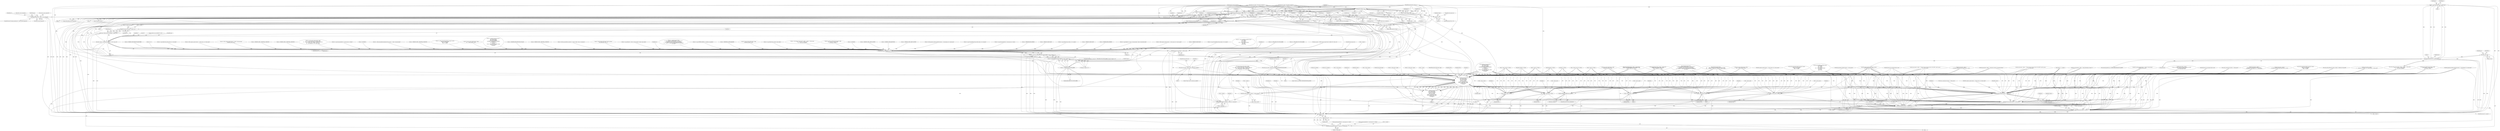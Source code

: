 digraph "0_heimdal_1a6a6e462dc2ac6111f9e02c6852ddec4849b887@pointer" {
"1000691" [label="(Call,pa = _kdc_find_padata(req, &i, pat[n].type))"];
"1000693" [label="(Call,_kdc_find_padata(req, &i, pat[n].type))"];
"1000145" [label="(Call,*req = &r->req)"];
"1000707" [label="(Call,pat[n].validate(r, pa))"];
"1000705" [label="(Call,ret = pat[n].validate(r, pa))"];
"1000711" [label="(Call,ret != 0)"];
"1002491" [label="(Call,ret != 0)"];
"1002490" [label="(Call,ret != 0 && ret != HDB_ERR_NOT_FOUND_HERE && reply->length == 0)"];
"1002495" [label="(Call,ret != HDB_ERR_NOT_FOUND_HERE)"];
"1002494" [label="(Call,ret != HDB_ERR_NOT_FOUND_HERE && reply->length == 0)"];
"1002506" [label="(Call,_kdc_fast_mk_error(context, r,\n \t\t\t\t &error_method,\n \t\t\t\t r->armor_crypto,\n \t\t\t\t &req->req_body,\n \t\t\t\t ret, r->e_text,\n \t\t\t\t r->server_princ,\n\t\t\t\t &r->client_princ->name,\n\t\t\t\t &r->client_princ->realm,\n \t\t\t\t NULL, NULL,\n \t\t\t\t reply))"];
"1002504" [label="(Call,ret = _kdc_fast_mk_error(context, r,\n \t\t\t\t &error_method,\n \t\t\t\t r->armor_crypto,\n \t\t\t\t &req->req_body,\n \t\t\t\t ret, r->e_text,\n \t\t\t\t r->server_princ,\n\t\t\t\t &r->client_princ->name,\n\t\t\t\t &r->client_princ->realm,\n \t\t\t\t NULL, NULL,\n \t\t\t\t reply))"];
"1002686" [label="(Return,return ret;)"];
"1002563" [label="(Call,free_METHOD_DATA(&error_method))"];
"1002582" [label="(Call,krb5_free_principal(context, r->client_princ))"];
"1002611" [label="(Call,krb5_free_principal(context, r->server_princ))"];
"1002639" [label="(Call,_kdc_free_ent(context, r->client))"];
"1002648" [label="(Call,_kdc_free_ent(context, r->server))"];
"1002587" [label="(Call,r->client_princ = NULL)"];
"1002601" [label="(Call,r->client_name = NULL)"];
"1002616" [label="(Call,r->server_princ = NULL)"];
"1002630" [label="(Call,r->server_name = NULL)"];
"1002658" [label="(Call,krb5_crypto_destroy(r->context, r->armor_crypto))"];
"1002670" [label="(Call,krb5_free_keyblock_contents(r->context, &r->reply_key))"];
"1002678" [label="(Call,krb5_free_keyblock_contents(r->context, &r->session_key))"];
"1002665" [label="(Call,r->armor_crypto = NULL)"];
"1000855" [label="(Call,require_preauth_p(r))"];
"1000854" [label="(Call,require_preauth_p(r) || _kdc_is_anon_request(b))"];
"1000863" [label="(Call,_kdc_set_e_text(r, \"Need to use PA-ENC-TIMESTAMP/PA-PK-AS-REQ\"))"];
"1000875" [label="(Call,_kdc_set_e_text(r, \"Doesn't have a client key available\"))"];
"1000993" [label="(Call,_kdc_set_e_text(r, \"Bad KDC options\"))"];
"1001187" [label="(Call,_kdc_set_e_text(r, \"Ticket may not be forwardable\"))"];
"1001231" [label="(Call,_kdc_set_e_text(r, \"Ticket may not be proxiable\"))"];
"1001275" [label="(Call,_kdc_set_e_text(r, \"Ticket may not be postdate\"))"];
"1001292" [label="(Call,_kdc_set_e_text(r, \"Bad address list in requested\"))"];
"1002213" [label="(Call,_kdc_set_e_text(r, \"Client have no reply key\"))"];
"1002292" [label="(Call,generate_pac(r, skey))"];
"1002386" [label="(Call,add_enc_pa_rep(r))"];
"1002384" [label="(Call,ret = add_enc_pa_rep(r))"];
"1002394" [label="(Call,krb5_get_error_message(r->context, ret))"];
"1002392" [label="(Call,*msg = krb5_get_error_message(r->context, ret))"];
"1002399" [label="(Call,_kdc_r_log(r, 0, \"add_enc_pa_rep failed: %s: %d\", msg, ret))"];
"1002405" [label="(Call,krb5_free_error_message(r->context, msg))"];
"1002482" [label="(Call,_kdc_set_e_text(r, \"Reply packet too large\"))"];
"1002601" [label="(Call,r->client_name = NULL)"];
"1002509" [label="(Call,&error_method)"];
"1002591" [label="(Identifier,NULL)"];
"1000697" [label="(Call,pat[n].type)"];
"1000706" [label="(Identifier,ret)"];
"1000778" [label="(Call,ret = krb5_padata_add(context, &error_method,\n\t\t\t\t  pat[n].type, NULL, 0))"];
"1000710" [label="(ControlStructure,if (ret != 0))"];
"1002589" [label="(Identifier,r)"];
"1001187" [label="(Call,_kdc_set_e_text(r, \"Ticket may not be forwardable\"))"];
"1002491" [label="(Call,ret != 0)"];
"1000705" [label="(Call,ret = pat[n].validate(r, pa))"];
"1000153" [label="(Identifier,b)"];
"1000889" [label="(Call,krb5_copy_keyblock_contents(r->context, &ckey->key, &r->reply_key))"];
"1001028" [label="(Call,ret = copy_Realm(&r->client->entry.principal->realm, &rep.crealm))"];
"1000708" [label="(Identifier,r)"];
"1000692" [label="(Identifier,pa)"];
"1002409" [label="(Identifier,msg)"];
"1002492" [label="(Identifier,ret)"];
"1002410" [label="(ControlStructure,goto out;)"];
"1000572" [label="(Call,ret = _kdc_find_etype(context,\n\t\t\t  krb5_principal_is_krbtgt(context, r->server_princ) ?\n\t\t\t  config->tgt_use_strongest_session_key :\n\t\t\t  config->svc_use_strongest_session_key, FALSE,\n\t\t\t  r->client, b->etype.val, b->etype.len, &r->sessionetype,\n\t\t\t  NULL))"];
"1002490" [label="(Call,ret != 0 && ret != HDB_ERR_NOT_FOUND_HERE && reply->length == 0)"];
"1000865" [label="(Literal,\"Need to use PA-ENC-TIMESTAMP/PA-PK-AS-REQ\")"];
"1000258" [label="(Call,krb5_unparse_name(context, r->server_princ, &r->server_name))"];
"1001293" [label="(Identifier,r)"];
"1002274" [label="(Call,ret = copy_METHOD_DATA(&r->outpadata, rep.padata))"];
"1002687" [label="(Identifier,ret)"];
"1000192" [label="(Call,_kdc_fast_unwrap_request(r))"];
"1001295" [label="(Call,ret = KRB5KRB_AP_ERR_BADADDR)"];
"1002506" [label="(Call,_kdc_fast_mk_error(context, r,\n \t\t\t\t &error_method,\n \t\t\t\t r->armor_crypto,\n \t\t\t\t &req->req_body,\n \t\t\t\t ret, r->e_text,\n \t\t\t\t r->server_princ,\n\t\t\t\t &r->client_princ->name,\n\t\t\t\t &r->client_princ->realm,\n \t\t\t\t NULL, NULL,\n \t\t\t\t reply))"];
"1000875" [label="(Call,_kdc_set_e_text(r, \"Doesn't have a client key available\"))"];
"1000239" [label="(Call,_krb5_principalname2krb5_principal (context,\n\t\t\t\t\t\t  &r->server_princ,\n\t\t\t\t\t\t  *(b->sname),\n\t\t\t\t\t\t  b->realm))"];
"1002620" [label="(Identifier,NULL)"];
"1002667" [label="(Identifier,r)"];
"1000351" [label="(Call,!_kdc_is_anon_request(b))"];
"1001188" [label="(Identifier,r)"];
"1001191" [label="(Identifier,ret)"];
"1001235" [label="(Identifier,ret)"];
"1000858" [label="(Identifier,b)"];
"1002385" [label="(Identifier,ret)"];
"1002392" [label="(Call,*msg = krb5_get_error_message(r->context, ret))"];
"1002404" [label="(Identifier,ret)"];
"1000861" [label="(Identifier,ret)"];
"1002541" [label="(Identifier,ret)"];
"1002407" [label="(Identifier,r)"];
"1002291" [label="(Block,)"];
"1000145" [label="(Call,*req = &r->req)"];
"1000831" [label="(Call,ret = get_pa_etype_info(context, config,\n\t\t\t\t\t&error_method, ckey))"];
"1000427" [label="(Call,krb5_unparse_name(context, r->client->entry.principal,\n\t\t\t\t&fixed_client_name))"];
"1002514" [label="(Call,&req->req_body)"];
"1002376" [label="(Call,_kdc_find_padata(req, &i, KRB5_PADATA_REQ_ENC_PA_REP))"];
"1001018" [label="(Call,ret = copy_Realm(&anon_realm, &rep.crealm))"];
"1002639" [label="(Call,_kdc_free_ent(context, r->client))"];
"1002630" [label="(Call,r->server_name = NULL)"];
"1000610" [label="(Call,kdc_log(context, config, 0,\n\t\t\"Client (%s) from %s has no common enctypes with KDC \"\n\t\t\"to use for the session key\",\n\t\tr->client_name, from))"];
"1002669" [label="(Identifier,NULL)"];
"1000920" [label="(Call,ret = _kdc_check_access(context, config, r->client, r->client_name,\n\t\t\t    r->server, r->server_name,\n\t\t\t    req, &error_method))"];
"1000943" [label="(Call,ret = _kdc_get_preferred_key(context, config,\n\t\t\t\t r->server, r->server_name,\n\t\t\t\t &setype, &skey))"];
"1001708" [label="(Call,ret = ENOMEM)"];
"1002594" [label="(Identifier,r)"];
"1002217" [label="(Identifier,ret)"];
"1002637" [label="(Identifier,r)"];
"1002494" [label="(Call,ret != HDB_ERR_NOT_FOUND_HERE && reply->length == 0)"];
"1002646" [label="(Identifier,r)"];
"1000455" [label="(Call,_kdc_fast_mk_error(context, r,\n\t\t\t\t &error_method,\n\t\t\t\t r->armor_crypto,\n\t\t\t\t &req->req_body,\n\t\t\t\t KRB5_KDC_ERR_WRONG_REALM,\n\t\t\t\t NULL,\n\t\t\t\t r->server_princ,\n\t\t\t\t NULL,\n\t\t\t\t &r->client->entry.principal->realm,\n\t\t\t\t NULL, NULL,\n\t\t\t\t reply))"];
"1000515" [label="(Call,_kdc_db_fetch(context, config, r->server_princ,\n\t\t\tHDB_F_GET_SERVER|HDB_F_GET_KRBTGT | flags,\n\t\t\tNULL, NULL, &r->server))"];
"1002522" [label="(Call,r->server_princ)"];
"1002498" [label="(Call,reply->length == 0)"];
"1000872" [label="(Call,ret = KRB5KDC_ERR_CLIENT_NOTYET)"];
"1001231" [label="(Call,_kdc_set_e_text(r, \"Ticket may not be proxiable\"))"];
"1000833" [label="(Call,get_pa_etype_info(context, config,\n\t\t\t\t\t&error_method, ckey))"];
"1002582" [label="(Call,krb5_free_principal(context, r->client_princ))"];
"1002640" [label="(Identifier,context)"];
"1000990" [label="(Call,ret = KRB5KDC_ERR_BADOPTION)"];
"1002518" [label="(Identifier,ret)"];
"1000868" [label="(Call,ckey == NULL)"];
"1000922" [label="(Call,_kdc_check_access(context, config, r->client, r->client_name,\n\t\t\t    r->server, r->server_name,\n\t\t\t    req, &error_method))"];
"1002216" [label="(Call,ret = KRB5KDC_ERR_CLIENT_NOTYET)"];
"1001698" [label="(Call,r->ek.last_req.val == NULL)"];
"1000344" [label="(Call,_kdc_is_anonymous(context, r->client_princ))"];
"1000863" [label="(Call,_kdc_set_e_text(r, \"Need to use PA-ENC-TIMESTAMP/PA-PK-AS-REQ\"))"];
"1001189" [label="(Literal,\"Ticket may not be forwardable\")"];
"1000844" [label="(Call,get_pa_etype_info2(context, config,\n\t\t\t\t     &error_method, ckey))"];
"1002293" [label="(Identifier,r)"];
"1002292" [label="(Call,generate_pac(r, skey))"];
"1002190" [label="(Call,ret = krb5_generate_random_keyblock(context, r->sessionetype, &r->session_key))"];
"1002389" [label="(Identifier,ret)"];
"1002393" [label="(Identifier,msg)"];
"1002139" [label="(Call,ret = copy_PrincipalName(&rep.ticket.sname, &r->ek.sname))"];
"1002610" [label="(Block,)"];
"1002563" [label="(Call,free_METHOD_DATA(&error_method))"];
"1001296" [label="(Identifier,ret)"];
"1002483" [label="(Identifier,r)"];
"1002220" [label="(Call,ret = copy_EncryptionKey(&r->session_key, &r->et.key))"];
"1000312" [label="(Call,krb5_unparse_name(context, r->client_princ, &r->client_name))"];
"1000712" [label="(Identifier,ret)"];
"1000284" [label="(Call,ret = KRB5KRB_ERR_GENERIC)"];
"1001234" [label="(Call,ret = KRB5KDC_ERR_POLICY)"];
"1002605" [label="(Identifier,NULL)"];
"1002294" [label="(Identifier,skey)"];
"1000650" [label="(Block,)"];
"1001279" [label="(Identifier,ret)"];
"1002406" [label="(Call,r->context)"];
"1000945" [label="(Call,_kdc_get_preferred_key(context, config,\n\t\t\t\t r->server, r->server_name,\n\t\t\t\t &setype, &skey))"];
"1002665" [label="(Call,r->armor_crypto = NULL)"];
"1002387" [label="(Identifier,r)"];
"1001315" [label="(Call,ret = copy_Realm(&rep.crealm, &r->et.crealm))"];
"1000147" [label="(Call,&r->req)"];
"1000232" [label="(Call,_kdc_set_e_text(r, \"No server in request\"))"];
"1002344" [label="(Call,log_as_req(context, config, r->reply_key.keytype, setype, b))"];
"1001190" [label="(Call,ret = KRB5KDC_ERR_POLICY)"];
"1002616" [label="(Call,r->server_princ = NULL)"];
"1002635" [label="(ControlStructure,if (r->client))"];
"1002485" [label="(JumpTarget,out:)"];
"1000229" [label="(Call,ret = KRB5KRB_ERR_GENERIC)"];
"1000652" [label="(Call,pat[n].validate == NULL)"];
"1001008" [label="(Call,_kdc_is_anonymous(context, r->client_princ))"];
"1000711" [label="(Call,ret != 0)"];
"1000366" [label="(Call,_kdc_is_anon_request(b))"];
"1002401" [label="(Literal,0)"];
"1000717" [label="(Identifier,context)"];
"1002659" [label="(Call,r->context)"];
"1001072" [label="(Call,ret = copy_Realm(&r->server->entry.principal->realm, &rep.ticket.realm))"];
"1000126" [label="(MethodParameterIn,kdc_request_t r)"];
"1000324" [label="(Call,kdc_log(context, config, 0,\n\t\t\"AS-REQ malformed client name from %s\", from))"];
"1002192" [label="(Call,krb5_generate_random_keyblock(context, r->sessionetype, &r->session_key))"];
"1002507" [label="(Identifier,context)"];
"1002671" [label="(Call,r->context)"];
"1000662" [label="(Call,r->armor_crypto == NULL)"];
"1002222" [label="(Call,copy_EncryptionKey(&r->session_key, &r->et.key))"];
"1002670" [label="(Call,krb5_free_keyblock_contents(r->context, &r->reply_key))"];
"1000256" [label="(Call,ret = krb5_unparse_name(context, r->server_princ, &r->server_name))"];
"1000695" [label="(Call,&i)"];
"1002543" [label="(JumpTarget,out2:)"];
"1002596" [label="(Block,)"];
"1002634" [label="(Identifier,NULL)"];
"1002583" [label="(Identifier,context)"];
"1001278" [label="(Call,ret = KRB5KDC_ERR_POLICY)"];
"1002631" [label="(Call,r->server_name)"];
"1002238" [label="(Call,copy_EncryptionKey(&r->session_key, &r->ek.key))"];
"1001299" [label="(Call,ret = copy_PrincipalName(&rep.cname, &r->et.cname))"];
"1002482" [label="(Call,_kdc_set_e_text(r, \"Reply packet too large\"))"];
"1000994" [label="(Identifier,r)"];
"1002383" [label="(Block,)"];
"1000694" [label="(Identifier,req)"];
"1002319" [label="(Call,ret = _kdc_add_KRB5SignedPath(context,\n\t\t\t\t  config,\n\t\t\t\t  r->server,\n\t\t\t\t  setype,\n\t\t\t\t  r->client->entry.principal,\n\t\t\t\t  NULL,\n\t\t\t\t  NULL,\n\t\t\t\t  &r->et))"];
"1002625" [label="(Block,)"];
"1000856" [label="(Identifier,r)"];
"1000565" [label="(Call,krb5_free_error_message(context, msg))"];
"1001233" [label="(Literal,\"Ticket may not be proxiable\")"];
"1002212" [label="(Block,)"];
"1000993" [label="(Call,_kdc_set_e_text(r, \"Bad KDC options\"))"];
"1002511" [label="(Call,r->armor_crypto)"];
"1002608" [label="(Identifier,r)"];
"1000537" [label="(Call,kdc_log(context, config, 5, \"target %s does not have secrets at this KDC, need to proxy\",\n\t\tr->server_name))"];
"1000860" [label="(Call,ret = KRB5KDC_ERR_PREAUTH_REQUIRED)"];
"1000703" [label="(Identifier,pa)"];
"1000704" [label="(Block,)"];
"1002584" [label="(Call,r->client_princ)"];
"1002680" [label="(Identifier,r)"];
"1000853" [label="(ControlStructure,if (require_preauth_p(r) || _kdc_is_anon_request(b)))"];
"1002564" [label="(Call,&error_method)"];
"1002296" [label="(Identifier,context)"];
"1002617" [label="(Call,r->server_princ)"];
"1000253" [label="(Call,ret == 0)"];
"1002581" [label="(Block,)"];
"1000270" [label="(Call,kdc_log(context, config, 0,\n\t\t\"AS-REQ malformed server name from %s\", from))"];
"1000223" [label="(Call,b->sname == NULL)"];
"1000691" [label="(Call,pa = _kdc_find_padata(req, &i, pat[n].type))"];
"1002405" [label="(Call,krb5_free_error_message(r->context, msg))"];
"1002504" [label="(Call,ret = _kdc_fast_mk_error(context, r,\n \t\t\t\t &error_method,\n \t\t\t\t r->armor_crypto,\n \t\t\t\t &req->req_body,\n \t\t\t\t ret, r->e_text,\n \t\t\t\t r->server_princ,\n\t\t\t\t &r->client_princ->name,\n\t\t\t\t &r->client_princ->realm,\n \t\t\t\t NULL, NULL,\n \t\t\t\t reply))"];
"1002477" [label="(Call,krb5_data_free(reply))"];
"1000383" [label="(Call,_kdc_db_fetch(context, config, r->client_princ,\n\t\t\tHDB_F_GET_CLIENT | flags, NULL,\n\t\t\t&r->clientdb, &r->client))"];
"1002531" [label="(Call,&r->client_princ->realm)"];
"1002121" [label="(Call,ret = copy_Realm(&rep.ticket.realm, &r->ek.srealm))"];
"1002321" [label="(Call,_kdc_add_KRB5SignedPath(context,\n\t\t\t\t  config,\n\t\t\t\t  r->server,\n\t\t\t\t  setype,\n\t\t\t\t  r->client->entry.principal,\n\t\t\t\t  NULL,\n\t\t\t\t  NULL,\n\t\t\t\t  &r->et))"];
"1000310" [label="(Call,ret = krb5_unparse_name(context, r->client_princ, &r->client_name))"];
"1000577" [label="(Call,krb5_principal_is_krbtgt(context, r->server_princ))"];
"1000989" [label="(Block,)"];
"1000715" [label="(ControlStructure,goto out;)"];
"1001274" [label="(Block,)"];
"1001291" [label="(Block,)"];
"1002402" [label="(Literal,\"add_enc_pa_rep failed: %s: %d\")"];
"1000287" [label="(Call,_kdc_set_e_text(r, \"No client in request\"))"];
"1000197" [label="(Call,_kdc_r_log(r, 0, \"FAST unwrap request from %s failed: %d\", from, ret))"];
"1000425" [label="(Call,ret = krb5_unparse_name(context, r->client->entry.principal,\n\t\t\t\t&fixed_client_name))"];
"1002505" [label="(Identifier,ret)"];
"1002525" [label="(Call,&r->client_princ->name)"];
"1002395" [label="(Call,r->context)"];
"1001186" [label="(Block,)"];
"1002519" [label="(Call,r->e_text)"];
"1002384" [label="(Call,ret = add_enc_pa_rep(r))"];
"1000780" [label="(Call,krb5_padata_add(context, &error_method,\n\t\t\t\t  pat[n].type, NULL, 0))"];
"1002476" [label="(Block,)"];
"1000878" [label="(ControlStructure,goto out;)"];
"1001294" [label="(Literal,\"Bad address list in requested\")"];
"1002394" [label="(Call,krb5_get_error_message(r->context, ret))"];
"1000995" [label="(Literal,\"Bad KDC options\")"];
"1000509" [label="(Call,ret = KRB5KDC_ERR_C_PRINCIPAL_UNKNOWN)"];
"1000360" [label="(Call,ret = KRB5KDC_ERR_C_PRINCIPAL_UNKNOWN)"];
"1000127" [label="(MethodParameterIn,krb5_data *reply)"];
"1000859" [label="(Block,)"];
"1000146" [label="(Identifier,req)"];
"1000796" [label="(Call,_kdc_find_etype(context,\n\t\t\t      config->preauth_use_strongest_session_key, TRUE,\n\t\t\t      r->client, b->etype.val, b->etype.len, NULL, &ckey))"];
"1000876" [label="(Identifier,r)"];
"1002496" [label="(Identifier,ret)"];
"1000506" [label="(Call,krb5_free_error_message(context, msg))"];
"1000693" [label="(Call,_kdc_find_padata(req, &i, pat[n].type))"];
"1002650" [label="(Call,r->server)"];
"1002657" [label="(Block,)"];
"1000866" [label="(ControlStructure,goto out;)"];
"1001275" [label="(Call,_kdc_set_e_text(r, \"Ticket may not be postdate\"))"];
"1002644" [label="(ControlStructure,if (r->server))"];
"1001230" [label="(Block,)"];
"1002618" [label="(Identifier,r)"];
"1000533" [label="(Call,ret == HDB_ERR_NOT_FOUND_HERE)"];
"1002213" [label="(Call,_kdc_set_e_text(r, \"Client have no reply key\"))"];
"1002411" [label="(Call,ret = _kdc_encode_reply(context, config,\n\t\t\t    r->armor_crypto, req->req_body.nonce,\n\t\t\t    &rep, &r->et, &r->ek, setype, r->server->entry.kvno,\n\t\t\t    &skey->key, r->client->entry.kvno,\n\t\t\t    &r->reply_key, 0, &r->e_text, reply))"];
"1000369" [label="(Call,kdc_log(context, config, 0,\n\t\t\"Request for a anonymous ticket with non \"\n\t\t\"anonymous client name: %s\", r->client_name))"];
"1000294" [label="(Call,_krb5_principalname2krb5_principal (context,\n\t\t\t\t\t\t  &r->client_princ,\n\t\t\t\t\t\t  *(b->cname),\n\t\t\t\t\t\t  b->realm))"];
"1000877" [label="(Literal,\"Doesn't have a client key available\")"];
"1002495" [label="(Call,ret != HDB_ERR_NOT_FOUND_HERE)"];
"1000869" [label="(Identifier,ckey)"];
"1002613" [label="(Call,r->server_princ)"];
"1000855" [label="(Call,require_preauth_p(r))"];
"1002538" [label="(Identifier,NULL)"];
"1002236" [label="(Call,ret = copy_EncryptionKey(&r->session_key, &r->ek.key))"];
"1002641" [label="(Call,r->client)"];
"1002658" [label="(Call,krb5_crypto_destroy(r->context, r->armor_crypto))"];
"1002682" [label="(Call,&r->session_key)"];
"1002270" [label="(Call,ret = ENOMEM)"];
"1002503" [label="(Block,)"];
"1000871" [label="(Block,)"];
"1002214" [label="(Identifier,r)"];
"1001284" [label="(Call,_kdc_check_addresses(context, config, b->addresses, from_addr))"];
"1001048" [label="(Call,ret = _krb5_principal2principalname(&rep.cname, r->client->entry.principal))"];
"1002399" [label="(Call,_kdc_r_log(r, 0, \"add_enc_pa_rep failed: %s: %d\", msg, ret))"];
"1002539" [label="(Identifier,reply)"];
"1000713" [label="(Literal,0)"];
"1002587" [label="(Call,r->client_princ = NULL)"];
"1002500" [label="(Identifier,reply)"];
"1002674" [label="(Call,&r->reply_key)"];
"1002400" [label="(Identifier,r)"];
"1002602" [label="(Call,r->client_name)"];
"1002537" [label="(Identifier,NULL)"];
"1002403" [label="(Identifier,msg)"];
"1002484" [label="(Literal,\"Reply packet too large\")"];
"1000675" [label="(Call,kdc_log(context, config, 5,\n\t\t    \"Looking for %s pa-data -- %s\", pat[n].name, r->client_name))"];
"1002559" [label="(ControlStructure,if (error_method.len))"];
"1002215" [label="(Literal,\"Client have no reply key\")"];
"1000857" [label="(Call,_kdc_is_anon_request(b))"];
"1001232" [label="(Identifier,r)"];
"1001277" [label="(Literal,\"Ticket may not be postdate\")"];
"1002489" [label="(ControlStructure,if(ret != 0 && ret != HDB_ERR_NOT_FOUND_HERE && reply->length == 0))"];
"1002493" [label="(Literal,0)"];
"1000355" [label="(Call,kdc_log(context, config, 0, \"Anonymous ticket w/o anonymous flag\"))"];
"1001276" [label="(Identifier,r)"];
"1002648" [label="(Call,_kdc_free_ent(context, r->server))"];
"1000377" [label="(Call,ret = KRB5KDC_ERR_C_PRINCIPAL_UNKNOWN)"];
"1000406" [label="(Call,kdc_log(context, config, 5, \"client %s does not have secrets at this KDC, need to proxy\",\n\t\tr->client_name))"];
"1000131" [label="(Block,)"];
"1000133" [label="(Call,context = r->context)"];
"1002497" [label="(Identifier,HDB_ERR_NOT_FOUND_HERE)"];
"1002666" [label="(Call,r->armor_crypto)"];
"1000864" [label="(Identifier,r)"];
"1002588" [label="(Call,r->client_princ)"];
"1002662" [label="(Call,r->armor_crypto)"];
"1002413" [label="(Call,_kdc_encode_reply(context, config,\n\t\t\t    r->armor_crypto, req->req_body.nonce,\n\t\t\t    &rep, &r->et, &r->ek, setype, r->server->entry.kvno,\n\t\t\t    &skey->key, r->client->entry.kvno,\n\t\t\t    &r->reply_key, 0, &r->e_text, reply))"];
"1000574" [label="(Call,_kdc_find_etype(context,\n\t\t\t  krb5_principal_is_krbtgt(context, r->server_princ) ?\n\t\t\t  config->tgt_use_strongest_session_key :\n\t\t\t  config->svc_use_strongest_session_key, FALSE,\n\t\t\t  r->client, b->etype.val, b->etype.len, &r->sessionetype,\n\t\t\t  NULL))"];
"1002686" [label="(Return,return ret;)"];
"1000292" [label="(Call,ret = _krb5_principalname2krb5_principal (context,\n\t\t\t\t\t\t  &r->client_princ,\n\t\t\t\t\t\t  *(b->cname),\n\t\t\t\t\t\t  b->realm))"];
"1002569" [label="(Identifier,r)"];
"1002678" [label="(Call,krb5_free_keyblock_contents(r->context, &r->session_key))"];
"1002398" [label="(Identifier,ret)"];
"1002390" [label="(Block,)"];
"1002623" [label="(Identifier,r)"];
"1002611" [label="(Call,krb5_free_principal(context, r->server_princ))"];
"1002649" [label="(Identifier,context)"];
"1002386" [label="(Call,add_enc_pa_rep(r))"];
"1000996" [label="(ControlStructure,goto out;)"];
"1000707" [label="(Call,pat[n].validate(r, pa))"];
"1000842" [label="(Call,ret = get_pa_etype_info2(context, config,\n\t\t\t\t     &error_method, ckey))"];
"1000453" [label="(Call,ret = _kdc_fast_mk_error(context, r,\n\t\t\t\t &error_method,\n\t\t\t\t r->armor_crypto,\n\t\t\t\t &req->req_body,\n\t\t\t\t KRB5_KDC_ERR_WRONG_REALM,\n\t\t\t\t NULL,\n\t\t\t\t r->server_princ,\n\t\t\t\t NULL,\n\t\t\t\t &r->client->entry.principal->realm,\n\t\t\t\t NULL, NULL,\n\t\t\t\t reply))"];
"1002508" [label="(Identifier,r)"];
"1002679" [label="(Call,r->context)"];
"1002688" [label="(MethodReturn,RET)"];
"1000278" [label="(Call,b->cname == NULL)"];
"1002479" [label="(Call,ret = KRB5KRB_ERR_RESPONSE_TOO_BIG)"];
"1001292" [label="(Call,_kdc_set_e_text(r, \"Bad address list in requested\"))"];
"1002655" [label="(Identifier,r)"];
"1000402" [label="(Call,ret == HDB_ERR_NOT_FOUND_HERE)"];
"1000709" [label="(Identifier,pa)"];
"1000568" [label="(Call,ret = KRB5KDC_ERR_S_PRINCIPAL_UNKNOWN)"];
"1002264" [label="(Call,rep.padata == NULL)"];
"1002612" [label="(Identifier,context)"];
"1000887" [label="(Call,ret = krb5_copy_keyblock_contents(r->context, &ckey->key, &r->reply_key))"];
"1002672" [label="(Identifier,r)"];
"1000854" [label="(Call,require_preauth_p(r) || _kdc_is_anon_request(b))"];
"1000691" -> "1000650"  [label="AST: "];
"1000691" -> "1000693"  [label="CFG: "];
"1000692" -> "1000691"  [label="AST: "];
"1000693" -> "1000691"  [label="AST: "];
"1000703" -> "1000691"  [label="CFG: "];
"1000691" -> "1002688"  [label="DDG: "];
"1000691" -> "1002688"  [label="DDG: "];
"1000693" -> "1000691"  [label="DDG: "];
"1000693" -> "1000691"  [label="DDG: "];
"1000693" -> "1000691"  [label="DDG: "];
"1000691" -> "1000707"  [label="DDG: "];
"1000693" -> "1000697"  [label="CFG: "];
"1000694" -> "1000693"  [label="AST: "];
"1000695" -> "1000693"  [label="AST: "];
"1000697" -> "1000693"  [label="AST: "];
"1000693" -> "1002688"  [label="DDG: "];
"1000693" -> "1002688"  [label="DDG: "];
"1000693" -> "1002688"  [label="DDG: "];
"1000145" -> "1000693"  [label="DDG: "];
"1000693" -> "1000780"  [label="DDG: "];
"1000693" -> "1000922"  [label="DDG: "];
"1000693" -> "1002376"  [label="DDG: "];
"1000145" -> "1000131"  [label="AST: "];
"1000145" -> "1000147"  [label="CFG: "];
"1000146" -> "1000145"  [label="AST: "];
"1000147" -> "1000145"  [label="AST: "];
"1000153" -> "1000145"  [label="CFG: "];
"1000145" -> "1002688"  [label="DDG: "];
"1000145" -> "1002688"  [label="DDG: "];
"1000145" -> "1000922"  [label="DDG: "];
"1000707" -> "1000705"  [label="AST: "];
"1000707" -> "1000709"  [label="CFG: "];
"1000708" -> "1000707"  [label="AST: "];
"1000709" -> "1000707"  [label="AST: "];
"1000705" -> "1000707"  [label="CFG: "];
"1000707" -> "1002688"  [label="DDG: "];
"1000707" -> "1002688"  [label="DDG: "];
"1000707" -> "1000705"  [label="DDG: "];
"1000707" -> "1000705"  [label="DDG: "];
"1000232" -> "1000707"  [label="DDG: "];
"1000192" -> "1000707"  [label="DDG: "];
"1000287" -> "1000707"  [label="DDG: "];
"1000126" -> "1000707"  [label="DDG: "];
"1000707" -> "1000855"  [label="DDG: "];
"1000707" -> "1000993"  [label="DDG: "];
"1000707" -> "1001187"  [label="DDG: "];
"1000707" -> "1001231"  [label="DDG: "];
"1000707" -> "1001275"  [label="DDG: "];
"1000707" -> "1001292"  [label="DDG: "];
"1000707" -> "1002213"  [label="DDG: "];
"1000707" -> "1002292"  [label="DDG: "];
"1000707" -> "1002386"  [label="DDG: "];
"1000707" -> "1002482"  [label="DDG: "];
"1000707" -> "1002506"  [label="DDG: "];
"1000705" -> "1000704"  [label="AST: "];
"1000706" -> "1000705"  [label="AST: "];
"1000712" -> "1000705"  [label="CFG: "];
"1000705" -> "1002688"  [label="DDG: "];
"1000705" -> "1000711"  [label="DDG: "];
"1000711" -> "1000710"  [label="AST: "];
"1000711" -> "1000713"  [label="CFG: "];
"1000712" -> "1000711"  [label="AST: "];
"1000713" -> "1000711"  [label="AST: "];
"1000715" -> "1000711"  [label="CFG: "];
"1000717" -> "1000711"  [label="CFG: "];
"1000711" -> "1002491"  [label="DDG: "];
"1002491" -> "1002490"  [label="AST: "];
"1002491" -> "1002493"  [label="CFG: "];
"1002492" -> "1002491"  [label="AST: "];
"1002493" -> "1002491"  [label="AST: "];
"1002496" -> "1002491"  [label="CFG: "];
"1002490" -> "1002491"  [label="CFG: "];
"1002491" -> "1002688"  [label="DDG: "];
"1002491" -> "1002490"  [label="DDG: "];
"1002491" -> "1002490"  [label="DDG: "];
"1000842" -> "1002491"  [label="DDG: "];
"1000292" -> "1002491"  [label="DDG: "];
"1000872" -> "1002491"  [label="DDG: "];
"1000831" -> "1002491"  [label="DDG: "];
"1000533" -> "1002491"  [label="DDG: "];
"1000377" -> "1002491"  [label="DDG: "];
"1000256" -> "1002491"  [label="DDG: "];
"1000509" -> "1002491"  [label="DDG: "];
"1000778" -> "1002491"  [label="DDG: "];
"1000860" -> "1002491"  [label="DDG: "];
"1000197" -> "1002491"  [label="DDG: "];
"1002121" -> "1002491"  [label="DDG: "];
"1001048" -> "1002491"  [label="DDG: "];
"1000284" -> "1002491"  [label="DDG: "];
"1000360" -> "1002491"  [label="DDG: "];
"1000568" -> "1002491"  [label="DDG: "];
"1001708" -> "1002491"  [label="DDG: "];
"1002274" -> "1002491"  [label="DDG: "];
"1000920" -> "1002491"  [label="DDG: "];
"1001295" -> "1002491"  [label="DDG: "];
"1000310" -> "1002491"  [label="DDG: "];
"1000990" -> "1002491"  [label="DDG: "];
"1000253" -> "1002491"  [label="DDG: "];
"1002216" -> "1002491"  [label="DDG: "];
"1001072" -> "1002491"  [label="DDG: "];
"1001315" -> "1002491"  [label="DDG: "];
"1001190" -> "1002491"  [label="DDG: "];
"1002220" -> "1002491"  [label="DDG: "];
"1002190" -> "1002491"  [label="DDG: "];
"1000425" -> "1002491"  [label="DDG: "];
"1001299" -> "1002491"  [label="DDG: "];
"1000402" -> "1002491"  [label="DDG: "];
"1001018" -> "1002491"  [label="DDG: "];
"1002319" -> "1002491"  [label="DDG: "];
"1002139" -> "1002491"  [label="DDG: "];
"1000943" -> "1002491"  [label="DDG: "];
"1002270" -> "1002491"  [label="DDG: "];
"1002479" -> "1002491"  [label="DDG: "];
"1002399" -> "1002491"  [label="DDG: "];
"1000887" -> "1002491"  [label="DDG: "];
"1001234" -> "1002491"  [label="DDG: "];
"1001278" -> "1002491"  [label="DDG: "];
"1000229" -> "1002491"  [label="DDG: "];
"1001028" -> "1002491"  [label="DDG: "];
"1000572" -> "1002491"  [label="DDG: "];
"1002236" -> "1002491"  [label="DDG: "];
"1002411" -> "1002491"  [label="DDG: "];
"1000453" -> "1002491"  [label="DDG: "];
"1002491" -> "1002495"  [label="DDG: "];
"1002491" -> "1002506"  [label="DDG: "];
"1002491" -> "1002686"  [label="DDG: "];
"1002490" -> "1002489"  [label="AST: "];
"1002490" -> "1002494"  [label="CFG: "];
"1002494" -> "1002490"  [label="AST: "];
"1002505" -> "1002490"  [label="CFG: "];
"1002543" -> "1002490"  [label="CFG: "];
"1002490" -> "1002688"  [label="DDG: "];
"1002490" -> "1002688"  [label="DDG: "];
"1002490" -> "1002688"  [label="DDG: "];
"1002494" -> "1002490"  [label="DDG: "];
"1002494" -> "1002490"  [label="DDG: "];
"1002495" -> "1002494"  [label="AST: "];
"1002495" -> "1002497"  [label="CFG: "];
"1002496" -> "1002495"  [label="AST: "];
"1002497" -> "1002495"  [label="AST: "];
"1002500" -> "1002495"  [label="CFG: "];
"1002494" -> "1002495"  [label="CFG: "];
"1002495" -> "1002688"  [label="DDG: "];
"1002495" -> "1002688"  [label="DDG: "];
"1002495" -> "1002494"  [label="DDG: "];
"1002495" -> "1002494"  [label="DDG: "];
"1000402" -> "1002495"  [label="DDG: "];
"1000533" -> "1002495"  [label="DDG: "];
"1002495" -> "1002506"  [label="DDG: "];
"1002495" -> "1002686"  [label="DDG: "];
"1002494" -> "1002498"  [label="CFG: "];
"1002498" -> "1002494"  [label="AST: "];
"1002494" -> "1002688"  [label="DDG: "];
"1002494" -> "1002688"  [label="DDG: "];
"1002498" -> "1002494"  [label="DDG: "];
"1002498" -> "1002494"  [label="DDG: "];
"1002506" -> "1002504"  [label="AST: "];
"1002506" -> "1002539"  [label="CFG: "];
"1002507" -> "1002506"  [label="AST: "];
"1002508" -> "1002506"  [label="AST: "];
"1002509" -> "1002506"  [label="AST: "];
"1002511" -> "1002506"  [label="AST: "];
"1002514" -> "1002506"  [label="AST: "];
"1002518" -> "1002506"  [label="AST: "];
"1002519" -> "1002506"  [label="AST: "];
"1002522" -> "1002506"  [label="AST: "];
"1002525" -> "1002506"  [label="AST: "];
"1002531" -> "1002506"  [label="AST: "];
"1002537" -> "1002506"  [label="AST: "];
"1002538" -> "1002506"  [label="AST: "];
"1002539" -> "1002506"  [label="AST: "];
"1002504" -> "1002506"  [label="CFG: "];
"1002506" -> "1002688"  [label="DDG: "];
"1002506" -> "1002688"  [label="DDG: "];
"1002506" -> "1002688"  [label="DDG: "];
"1002506" -> "1002688"  [label="DDG: "];
"1002506" -> "1002688"  [label="DDG: "];
"1002506" -> "1002688"  [label="DDG: "];
"1002506" -> "1002688"  [label="DDG: "];
"1002506" -> "1002688"  [label="DDG: "];
"1002506" -> "1002688"  [label="DDG: "];
"1002506" -> "1002688"  [label="DDG: "];
"1002506" -> "1002688"  [label="DDG: "];
"1002506" -> "1002504"  [label="DDG: "];
"1002506" -> "1002504"  [label="DDG: "];
"1002506" -> "1002504"  [label="DDG: "];
"1002506" -> "1002504"  [label="DDG: "];
"1002506" -> "1002504"  [label="DDG: "];
"1002506" -> "1002504"  [label="DDG: "];
"1002506" -> "1002504"  [label="DDG: "];
"1002506" -> "1002504"  [label="DDG: "];
"1002506" -> "1002504"  [label="DDG: "];
"1002506" -> "1002504"  [label="DDG: "];
"1002506" -> "1002504"  [label="DDG: "];
"1002506" -> "1002504"  [label="DDG: "];
"1000427" -> "1002506"  [label="DDG: "];
"1000675" -> "1002506"  [label="DDG: "];
"1000833" -> "1002506"  [label="DDG: "];
"1000833" -> "1002506"  [label="DDG: "];
"1000780" -> "1002506"  [label="DDG: "];
"1000780" -> "1002506"  [label="DDG: "];
"1000780" -> "1002506"  [label="DDG: "];
"1000369" -> "1002506"  [label="DDG: "];
"1000506" -> "1002506"  [label="DDG: "];
"1000565" -> "1002506"  [label="DDG: "];
"1001008" -> "1002506"  [label="DDG: "];
"1001284" -> "1002506"  [label="DDG: "];
"1000922" -> "1002506"  [label="DDG: "];
"1000922" -> "1002506"  [label="DDG: "];
"1000294" -> "1002506"  [label="DDG: "];
"1000324" -> "1002506"  [label="DDG: "];
"1002192" -> "1002506"  [label="DDG: "];
"1000455" -> "1002506"  [label="DDG: "];
"1000455" -> "1002506"  [label="DDG: "];
"1000455" -> "1002506"  [label="DDG: "];
"1000455" -> "1002506"  [label="DDG: "];
"1000455" -> "1002506"  [label="DDG: "];
"1000455" -> "1002506"  [label="DDG: "];
"1000455" -> "1002506"  [label="DDG: "];
"1000455" -> "1002506"  [label="DDG: "];
"1000796" -> "1002506"  [label="DDG: "];
"1000796" -> "1002506"  [label="DDG: "];
"1000355" -> "1002506"  [label="DDG: "];
"1002344" -> "1002506"  [label="DDG: "];
"1000406" -> "1002506"  [label="DDG: "];
"1000945" -> "1002506"  [label="DDG: "];
"1000610" -> "1002506"  [label="DDG: "];
"1000133" -> "1002506"  [label="DDG: "];
"1000537" -> "1002506"  [label="DDG: "];
"1000844" -> "1002506"  [label="DDG: "];
"1000844" -> "1002506"  [label="DDG: "];
"1002413" -> "1002506"  [label="DDG: "];
"1002413" -> "1002506"  [label="DDG: "];
"1002413" -> "1002506"  [label="DDG: "];
"1002413" -> "1002506"  [label="DDG: "];
"1000270" -> "1002506"  [label="DDG: "];
"1002321" -> "1002506"  [label="DDG: "];
"1002321" -> "1002506"  [label="DDG: "];
"1001231" -> "1002506"  [label="DDG: "];
"1001187" -> "1002506"  [label="DDG: "];
"1002386" -> "1002506"  [label="DDG: "];
"1002213" -> "1002506"  [label="DDG: "];
"1000863" -> "1002506"  [label="DDG: "];
"1001275" -> "1002506"  [label="DDG: "];
"1000875" -> "1002506"  [label="DDG: "];
"1002292" -> "1002506"  [label="DDG: "];
"1000855" -> "1002506"  [label="DDG: "];
"1000197" -> "1002506"  [label="DDG: "];
"1002482" -> "1002506"  [label="DDG: "];
"1000232" -> "1002506"  [label="DDG: "];
"1002399" -> "1002506"  [label="DDG: "];
"1000192" -> "1002506"  [label="DDG: "];
"1000993" -> "1002506"  [label="DDG: "];
"1000287" -> "1002506"  [label="DDG: "];
"1001292" -> "1002506"  [label="DDG: "];
"1000126" -> "1002506"  [label="DDG: "];
"1000662" -> "1002506"  [label="DDG: "];
"1000662" -> "1002506"  [label="DDG: "];
"1000577" -> "1002506"  [label="DDG: "];
"1000258" -> "1002506"  [label="DDG: "];
"1000515" -> "1002506"  [label="DDG: "];
"1000515" -> "1002506"  [label="DDG: "];
"1000239" -> "1002506"  [label="DDG: "];
"1000278" -> "1002506"  [label="DDG: "];
"1001698" -> "1002506"  [label="DDG: "];
"1000223" -> "1002506"  [label="DDG: "];
"1000383" -> "1002506"  [label="DDG: "];
"1000868" -> "1002506"  [label="DDG: "];
"1000652" -> "1002506"  [label="DDG: "];
"1002264" -> "1002506"  [label="DDG: "];
"1000574" -> "1002506"  [label="DDG: "];
"1002477" -> "1002506"  [label="DDG: "];
"1000127" -> "1002506"  [label="DDG: "];
"1002506" -> "1002563"  [label="DDG: "];
"1002506" -> "1002582"  [label="DDG: "];
"1002506" -> "1002587"  [label="DDG: "];
"1002506" -> "1002601"  [label="DDG: "];
"1002506" -> "1002611"  [label="DDG: "];
"1002506" -> "1002611"  [label="DDG: "];
"1002506" -> "1002616"  [label="DDG: "];
"1002506" -> "1002630"  [label="DDG: "];
"1002506" -> "1002639"  [label="DDG: "];
"1002506" -> "1002648"  [label="DDG: "];
"1002506" -> "1002658"  [label="DDG: "];
"1002506" -> "1002665"  [label="DDG: "];
"1002504" -> "1002503"  [label="AST: "];
"1002505" -> "1002504"  [label="AST: "];
"1002541" -> "1002504"  [label="CFG: "];
"1002504" -> "1002688"  [label="DDG: "];
"1002504" -> "1002688"  [label="DDG: "];
"1002504" -> "1002686"  [label="DDG: "];
"1002686" -> "1000131"  [label="AST: "];
"1002686" -> "1002687"  [label="CFG: "];
"1002687" -> "1002686"  [label="AST: "];
"1002688" -> "1002686"  [label="CFG: "];
"1002686" -> "1002688"  [label="DDG: "];
"1002687" -> "1002686"  [label="DDG: "];
"1002563" -> "1002559"  [label="AST: "];
"1002563" -> "1002564"  [label="CFG: "];
"1002564" -> "1002563"  [label="AST: "];
"1002569" -> "1002563"  [label="CFG: "];
"1002563" -> "1002688"  [label="DDG: "];
"1002563" -> "1002688"  [label="DDG: "];
"1000922" -> "1002563"  [label="DDG: "];
"1000780" -> "1002563"  [label="DDG: "];
"1000833" -> "1002563"  [label="DDG: "];
"1000455" -> "1002563"  [label="DDG: "];
"1000844" -> "1002563"  [label="DDG: "];
"1002582" -> "1002581"  [label="AST: "];
"1002582" -> "1002584"  [label="CFG: "];
"1002583" -> "1002582"  [label="AST: "];
"1002584" -> "1002582"  [label="AST: "];
"1002589" -> "1002582"  [label="CFG: "];
"1002582" -> "1002688"  [label="DDG: "];
"1002582" -> "1002688"  [label="DDG: "];
"1000427" -> "1002582"  [label="DDG: "];
"1000675" -> "1002582"  [label="DDG: "];
"1000833" -> "1002582"  [label="DDG: "];
"1000780" -> "1002582"  [label="DDG: "];
"1000369" -> "1002582"  [label="DDG: "];
"1000506" -> "1002582"  [label="DDG: "];
"1000565" -> "1002582"  [label="DDG: "];
"1001008" -> "1002582"  [label="DDG: "];
"1001008" -> "1002582"  [label="DDG: "];
"1001284" -> "1002582"  [label="DDG: "];
"1000922" -> "1002582"  [label="DDG: "];
"1000294" -> "1002582"  [label="DDG: "];
"1000294" -> "1002582"  [label="DDG: "];
"1000324" -> "1002582"  [label="DDG: "];
"1002192" -> "1002582"  [label="DDG: "];
"1000455" -> "1002582"  [label="DDG: "];
"1000796" -> "1002582"  [label="DDG: "];
"1000355" -> "1002582"  [label="DDG: "];
"1002344" -> "1002582"  [label="DDG: "];
"1000406" -> "1002582"  [label="DDG: "];
"1000945" -> "1002582"  [label="DDG: "];
"1000610" -> "1002582"  [label="DDG: "];
"1000133" -> "1002582"  [label="DDG: "];
"1000537" -> "1002582"  [label="DDG: "];
"1000844" -> "1002582"  [label="DDG: "];
"1002413" -> "1002582"  [label="DDG: "];
"1000270" -> "1002582"  [label="DDG: "];
"1002321" -> "1002582"  [label="DDG: "];
"1000312" -> "1002582"  [label="DDG: "];
"1000383" -> "1002582"  [label="DDG: "];
"1000344" -> "1002582"  [label="DDG: "];
"1002582" -> "1002611"  [label="DDG: "];
"1002582" -> "1002639"  [label="DDG: "];
"1002582" -> "1002648"  [label="DDG: "];
"1002611" -> "1002610"  [label="AST: "];
"1002611" -> "1002613"  [label="CFG: "];
"1002612" -> "1002611"  [label="AST: "];
"1002613" -> "1002611"  [label="AST: "];
"1002618" -> "1002611"  [label="CFG: "];
"1002611" -> "1002688"  [label="DDG: "];
"1002611" -> "1002688"  [label="DDG: "];
"1000427" -> "1002611"  [label="DDG: "];
"1000675" -> "1002611"  [label="DDG: "];
"1000833" -> "1002611"  [label="DDG: "];
"1000780" -> "1002611"  [label="DDG: "];
"1000369" -> "1002611"  [label="DDG: "];
"1000506" -> "1002611"  [label="DDG: "];
"1000565" -> "1002611"  [label="DDG: "];
"1001008" -> "1002611"  [label="DDG: "];
"1001284" -> "1002611"  [label="DDG: "];
"1000922" -> "1002611"  [label="DDG: "];
"1000294" -> "1002611"  [label="DDG: "];
"1000324" -> "1002611"  [label="DDG: "];
"1002192" -> "1002611"  [label="DDG: "];
"1000455" -> "1002611"  [label="DDG: "];
"1000455" -> "1002611"  [label="DDG: "];
"1000355" -> "1002611"  [label="DDG: "];
"1002344" -> "1002611"  [label="DDG: "];
"1000406" -> "1002611"  [label="DDG: "];
"1000945" -> "1002611"  [label="DDG: "];
"1000610" -> "1002611"  [label="DDG: "];
"1000133" -> "1002611"  [label="DDG: "];
"1000537" -> "1002611"  [label="DDG: "];
"1000844" -> "1002611"  [label="DDG: "];
"1002413" -> "1002611"  [label="DDG: "];
"1000270" -> "1002611"  [label="DDG: "];
"1002321" -> "1002611"  [label="DDG: "];
"1000796" -> "1002611"  [label="DDG: "];
"1000577" -> "1002611"  [label="DDG: "];
"1000258" -> "1002611"  [label="DDG: "];
"1000515" -> "1002611"  [label="DDG: "];
"1000239" -> "1002611"  [label="DDG: "];
"1002611" -> "1002639"  [label="DDG: "];
"1002611" -> "1002648"  [label="DDG: "];
"1002639" -> "1002635"  [label="AST: "];
"1002639" -> "1002641"  [label="CFG: "];
"1002640" -> "1002639"  [label="AST: "];
"1002641" -> "1002639"  [label="AST: "];
"1002646" -> "1002639"  [label="CFG: "];
"1002639" -> "1002688"  [label="DDG: "];
"1002639" -> "1002688"  [label="DDG: "];
"1002639" -> "1002688"  [label="DDG: "];
"1000427" -> "1002639"  [label="DDG: "];
"1000675" -> "1002639"  [label="DDG: "];
"1000833" -> "1002639"  [label="DDG: "];
"1000780" -> "1002639"  [label="DDG: "];
"1000369" -> "1002639"  [label="DDG: "];
"1000506" -> "1002639"  [label="DDG: "];
"1000565" -> "1002639"  [label="DDG: "];
"1001008" -> "1002639"  [label="DDG: "];
"1001284" -> "1002639"  [label="DDG: "];
"1000922" -> "1002639"  [label="DDG: "];
"1000922" -> "1002639"  [label="DDG: "];
"1000294" -> "1002639"  [label="DDG: "];
"1000324" -> "1002639"  [label="DDG: "];
"1002192" -> "1002639"  [label="DDG: "];
"1000455" -> "1002639"  [label="DDG: "];
"1000355" -> "1002639"  [label="DDG: "];
"1002344" -> "1002639"  [label="DDG: "];
"1000406" -> "1002639"  [label="DDG: "];
"1000945" -> "1002639"  [label="DDG: "];
"1000610" -> "1002639"  [label="DDG: "];
"1000133" -> "1002639"  [label="DDG: "];
"1000537" -> "1002639"  [label="DDG: "];
"1000844" -> "1002639"  [label="DDG: "];
"1002413" -> "1002639"  [label="DDG: "];
"1000270" -> "1002639"  [label="DDG: "];
"1002321" -> "1002639"  [label="DDG: "];
"1000796" -> "1002639"  [label="DDG: "];
"1000796" -> "1002639"  [label="DDG: "];
"1000383" -> "1002639"  [label="DDG: "];
"1000574" -> "1002639"  [label="DDG: "];
"1002639" -> "1002648"  [label="DDG: "];
"1002648" -> "1002644"  [label="AST: "];
"1002648" -> "1002650"  [label="CFG: "];
"1002649" -> "1002648"  [label="AST: "];
"1002650" -> "1002648"  [label="AST: "];
"1002655" -> "1002648"  [label="CFG: "];
"1002648" -> "1002688"  [label="DDG: "];
"1002648" -> "1002688"  [label="DDG: "];
"1002648" -> "1002688"  [label="DDG: "];
"1000427" -> "1002648"  [label="DDG: "];
"1000675" -> "1002648"  [label="DDG: "];
"1000833" -> "1002648"  [label="DDG: "];
"1000780" -> "1002648"  [label="DDG: "];
"1000369" -> "1002648"  [label="DDG: "];
"1000506" -> "1002648"  [label="DDG: "];
"1000565" -> "1002648"  [label="DDG: "];
"1001008" -> "1002648"  [label="DDG: "];
"1001284" -> "1002648"  [label="DDG: "];
"1000922" -> "1002648"  [label="DDG: "];
"1000922" -> "1002648"  [label="DDG: "];
"1000294" -> "1002648"  [label="DDG: "];
"1000324" -> "1002648"  [label="DDG: "];
"1002192" -> "1002648"  [label="DDG: "];
"1000455" -> "1002648"  [label="DDG: "];
"1000355" -> "1002648"  [label="DDG: "];
"1002344" -> "1002648"  [label="DDG: "];
"1000406" -> "1002648"  [label="DDG: "];
"1000945" -> "1002648"  [label="DDG: "];
"1000945" -> "1002648"  [label="DDG: "];
"1000610" -> "1002648"  [label="DDG: "];
"1000133" -> "1002648"  [label="DDG: "];
"1000537" -> "1002648"  [label="DDG: "];
"1000844" -> "1002648"  [label="DDG: "];
"1002413" -> "1002648"  [label="DDG: "];
"1000270" -> "1002648"  [label="DDG: "];
"1002321" -> "1002648"  [label="DDG: "];
"1002321" -> "1002648"  [label="DDG: "];
"1000796" -> "1002648"  [label="DDG: "];
"1000515" -> "1002648"  [label="DDG: "];
"1002587" -> "1002581"  [label="AST: "];
"1002587" -> "1002591"  [label="CFG: "];
"1002588" -> "1002587"  [label="AST: "];
"1002591" -> "1002587"  [label="AST: "];
"1002594" -> "1002587"  [label="CFG: "];
"1002587" -> "1002688"  [label="DDG: "];
"1002587" -> "1002688"  [label="DDG: "];
"1000278" -> "1002587"  [label="DDG: "];
"1000455" -> "1002587"  [label="DDG: "];
"1002321" -> "1002587"  [label="DDG: "];
"1001698" -> "1002587"  [label="DDG: "];
"1000515" -> "1002587"  [label="DDG: "];
"1000780" -> "1002587"  [label="DDG: "];
"1000223" -> "1002587"  [label="DDG: "];
"1000383" -> "1002587"  [label="DDG: "];
"1000868" -> "1002587"  [label="DDG: "];
"1000796" -> "1002587"  [label="DDG: "];
"1000652" -> "1002587"  [label="DDG: "];
"1000662" -> "1002587"  [label="DDG: "];
"1002264" -> "1002587"  [label="DDG: "];
"1000574" -> "1002587"  [label="DDG: "];
"1002601" -> "1002596"  [label="AST: "];
"1002601" -> "1002605"  [label="CFG: "];
"1002602" -> "1002601"  [label="AST: "];
"1002605" -> "1002601"  [label="AST: "];
"1002608" -> "1002601"  [label="CFG: "];
"1002601" -> "1002688"  [label="DDG: "];
"1002601" -> "1002688"  [label="DDG: "];
"1000278" -> "1002601"  [label="DDG: "];
"1000455" -> "1002601"  [label="DDG: "];
"1002321" -> "1002601"  [label="DDG: "];
"1001698" -> "1002601"  [label="DDG: "];
"1000515" -> "1002601"  [label="DDG: "];
"1000780" -> "1002601"  [label="DDG: "];
"1000223" -> "1002601"  [label="DDG: "];
"1000383" -> "1002601"  [label="DDG: "];
"1000868" -> "1002601"  [label="DDG: "];
"1000796" -> "1002601"  [label="DDG: "];
"1000652" -> "1002601"  [label="DDG: "];
"1000662" -> "1002601"  [label="DDG: "];
"1002264" -> "1002601"  [label="DDG: "];
"1000574" -> "1002601"  [label="DDG: "];
"1002616" -> "1002610"  [label="AST: "];
"1002616" -> "1002620"  [label="CFG: "];
"1002617" -> "1002616"  [label="AST: "];
"1002620" -> "1002616"  [label="AST: "];
"1002623" -> "1002616"  [label="CFG: "];
"1002616" -> "1002688"  [label="DDG: "];
"1002616" -> "1002688"  [label="DDG: "];
"1000278" -> "1002616"  [label="DDG: "];
"1000455" -> "1002616"  [label="DDG: "];
"1002321" -> "1002616"  [label="DDG: "];
"1001698" -> "1002616"  [label="DDG: "];
"1000515" -> "1002616"  [label="DDG: "];
"1000780" -> "1002616"  [label="DDG: "];
"1000223" -> "1002616"  [label="DDG: "];
"1000383" -> "1002616"  [label="DDG: "];
"1000868" -> "1002616"  [label="DDG: "];
"1000796" -> "1002616"  [label="DDG: "];
"1000652" -> "1002616"  [label="DDG: "];
"1000662" -> "1002616"  [label="DDG: "];
"1002264" -> "1002616"  [label="DDG: "];
"1000574" -> "1002616"  [label="DDG: "];
"1002630" -> "1002625"  [label="AST: "];
"1002630" -> "1002634"  [label="CFG: "];
"1002631" -> "1002630"  [label="AST: "];
"1002634" -> "1002630"  [label="AST: "];
"1002637" -> "1002630"  [label="CFG: "];
"1002630" -> "1002688"  [label="DDG: "];
"1002630" -> "1002688"  [label="DDG: "];
"1000278" -> "1002630"  [label="DDG: "];
"1000455" -> "1002630"  [label="DDG: "];
"1002321" -> "1002630"  [label="DDG: "];
"1001698" -> "1002630"  [label="DDG: "];
"1000515" -> "1002630"  [label="DDG: "];
"1000780" -> "1002630"  [label="DDG: "];
"1000223" -> "1002630"  [label="DDG: "];
"1000383" -> "1002630"  [label="DDG: "];
"1000868" -> "1002630"  [label="DDG: "];
"1000796" -> "1002630"  [label="DDG: "];
"1000652" -> "1002630"  [label="DDG: "];
"1000662" -> "1002630"  [label="DDG: "];
"1002264" -> "1002630"  [label="DDG: "];
"1000574" -> "1002630"  [label="DDG: "];
"1002658" -> "1002657"  [label="AST: "];
"1002658" -> "1002662"  [label="CFG: "];
"1002659" -> "1002658"  [label="AST: "];
"1002662" -> "1002658"  [label="AST: "];
"1002667" -> "1002658"  [label="CFG: "];
"1002658" -> "1002688"  [label="DDG: "];
"1002405" -> "1002658"  [label="DDG: "];
"1000889" -> "1002658"  [label="DDG: "];
"1000455" -> "1002658"  [label="DDG: "];
"1000662" -> "1002658"  [label="DDG: "];
"1002413" -> "1002658"  [label="DDG: "];
"1002658" -> "1002670"  [label="DDG: "];
"1002670" -> "1000131"  [label="AST: "];
"1002670" -> "1002674"  [label="CFG: "];
"1002671" -> "1002670"  [label="AST: "];
"1002674" -> "1002670"  [label="AST: "];
"1002680" -> "1002670"  [label="CFG: "];
"1002670" -> "1002688"  [label="DDG: "];
"1002670" -> "1002688"  [label="DDG: "];
"1002405" -> "1002670"  [label="DDG: "];
"1000889" -> "1002670"  [label="DDG: "];
"1000889" -> "1002670"  [label="DDG: "];
"1002413" -> "1002670"  [label="DDG: "];
"1002670" -> "1002678"  [label="DDG: "];
"1002678" -> "1000131"  [label="AST: "];
"1002678" -> "1002682"  [label="CFG: "];
"1002679" -> "1002678"  [label="AST: "];
"1002682" -> "1002678"  [label="AST: "];
"1002687" -> "1002678"  [label="CFG: "];
"1002678" -> "1002688"  [label="DDG: "];
"1002678" -> "1002688"  [label="DDG: "];
"1002678" -> "1002688"  [label="DDG: "];
"1002222" -> "1002678"  [label="DDG: "];
"1002238" -> "1002678"  [label="DDG: "];
"1002192" -> "1002678"  [label="DDG: "];
"1002665" -> "1002657"  [label="AST: "];
"1002665" -> "1002669"  [label="CFG: "];
"1002666" -> "1002665"  [label="AST: "];
"1002669" -> "1002665"  [label="AST: "];
"1002672" -> "1002665"  [label="CFG: "];
"1002665" -> "1002688"  [label="DDG: "];
"1002665" -> "1002688"  [label="DDG: "];
"1000455" -> "1002665"  [label="DDG: "];
"1002321" -> "1002665"  [label="DDG: "];
"1001698" -> "1002665"  [label="DDG: "];
"1000515" -> "1002665"  [label="DDG: "];
"1000780" -> "1002665"  [label="DDG: "];
"1000223" -> "1002665"  [label="DDG: "];
"1000278" -> "1002665"  [label="DDG: "];
"1000383" -> "1002665"  [label="DDG: "];
"1000868" -> "1002665"  [label="DDG: "];
"1000796" -> "1002665"  [label="DDG: "];
"1000652" -> "1002665"  [label="DDG: "];
"1000662" -> "1002665"  [label="DDG: "];
"1002264" -> "1002665"  [label="DDG: "];
"1000574" -> "1002665"  [label="DDG: "];
"1000855" -> "1000854"  [label="AST: "];
"1000855" -> "1000856"  [label="CFG: "];
"1000856" -> "1000855"  [label="AST: "];
"1000858" -> "1000855"  [label="CFG: "];
"1000854" -> "1000855"  [label="CFG: "];
"1000855" -> "1002688"  [label="DDG: "];
"1000855" -> "1000854"  [label="DDG: "];
"1000232" -> "1000855"  [label="DDG: "];
"1000192" -> "1000855"  [label="DDG: "];
"1000287" -> "1000855"  [label="DDG: "];
"1000126" -> "1000855"  [label="DDG: "];
"1000855" -> "1000863"  [label="DDG: "];
"1000855" -> "1000875"  [label="DDG: "];
"1000855" -> "1000993"  [label="DDG: "];
"1000855" -> "1001187"  [label="DDG: "];
"1000855" -> "1001231"  [label="DDG: "];
"1000855" -> "1001275"  [label="DDG: "];
"1000855" -> "1001292"  [label="DDG: "];
"1000855" -> "1002213"  [label="DDG: "];
"1000855" -> "1002292"  [label="DDG: "];
"1000855" -> "1002386"  [label="DDG: "];
"1000855" -> "1002482"  [label="DDG: "];
"1000854" -> "1000853"  [label="AST: "];
"1000854" -> "1000857"  [label="CFG: "];
"1000857" -> "1000854"  [label="AST: "];
"1000861" -> "1000854"  [label="CFG: "];
"1000869" -> "1000854"  [label="CFG: "];
"1000854" -> "1002688"  [label="DDG: "];
"1000854" -> "1002688"  [label="DDG: "];
"1000854" -> "1002688"  [label="DDG: "];
"1000857" -> "1000854"  [label="DDG: "];
"1000366" -> "1000854"  [label="DDG: "];
"1000351" -> "1000854"  [label="DDG: "];
"1000863" -> "1000859"  [label="AST: "];
"1000863" -> "1000865"  [label="CFG: "];
"1000864" -> "1000863"  [label="AST: "];
"1000865" -> "1000863"  [label="AST: "];
"1000866" -> "1000863"  [label="CFG: "];
"1000863" -> "1002688"  [label="DDG: "];
"1000863" -> "1002688"  [label="DDG: "];
"1000126" -> "1000863"  [label="DDG: "];
"1000875" -> "1000871"  [label="AST: "];
"1000875" -> "1000877"  [label="CFG: "];
"1000876" -> "1000875"  [label="AST: "];
"1000877" -> "1000875"  [label="AST: "];
"1000878" -> "1000875"  [label="CFG: "];
"1000875" -> "1002688"  [label="DDG: "];
"1000875" -> "1002688"  [label="DDG: "];
"1000126" -> "1000875"  [label="DDG: "];
"1000993" -> "1000989"  [label="AST: "];
"1000993" -> "1000995"  [label="CFG: "];
"1000994" -> "1000993"  [label="AST: "];
"1000995" -> "1000993"  [label="AST: "];
"1000996" -> "1000993"  [label="CFG: "];
"1000993" -> "1002688"  [label="DDG: "];
"1000993" -> "1002688"  [label="DDG: "];
"1000232" -> "1000993"  [label="DDG: "];
"1000192" -> "1000993"  [label="DDG: "];
"1000287" -> "1000993"  [label="DDG: "];
"1000126" -> "1000993"  [label="DDG: "];
"1001187" -> "1001186"  [label="AST: "];
"1001187" -> "1001189"  [label="CFG: "];
"1001188" -> "1001187"  [label="AST: "];
"1001189" -> "1001187"  [label="AST: "];
"1001191" -> "1001187"  [label="CFG: "];
"1001187" -> "1002688"  [label="DDG: "];
"1001187" -> "1002688"  [label="DDG: "];
"1000232" -> "1001187"  [label="DDG: "];
"1000192" -> "1001187"  [label="DDG: "];
"1000287" -> "1001187"  [label="DDG: "];
"1000126" -> "1001187"  [label="DDG: "];
"1001231" -> "1001230"  [label="AST: "];
"1001231" -> "1001233"  [label="CFG: "];
"1001232" -> "1001231"  [label="AST: "];
"1001233" -> "1001231"  [label="AST: "];
"1001235" -> "1001231"  [label="CFG: "];
"1001231" -> "1002688"  [label="DDG: "];
"1001231" -> "1002688"  [label="DDG: "];
"1000232" -> "1001231"  [label="DDG: "];
"1000192" -> "1001231"  [label="DDG: "];
"1000287" -> "1001231"  [label="DDG: "];
"1000126" -> "1001231"  [label="DDG: "];
"1001275" -> "1001274"  [label="AST: "];
"1001275" -> "1001277"  [label="CFG: "];
"1001276" -> "1001275"  [label="AST: "];
"1001277" -> "1001275"  [label="AST: "];
"1001279" -> "1001275"  [label="CFG: "];
"1001275" -> "1002688"  [label="DDG: "];
"1001275" -> "1002688"  [label="DDG: "];
"1000232" -> "1001275"  [label="DDG: "];
"1000192" -> "1001275"  [label="DDG: "];
"1000287" -> "1001275"  [label="DDG: "];
"1000126" -> "1001275"  [label="DDG: "];
"1001292" -> "1001291"  [label="AST: "];
"1001292" -> "1001294"  [label="CFG: "];
"1001293" -> "1001292"  [label="AST: "];
"1001294" -> "1001292"  [label="AST: "];
"1001296" -> "1001292"  [label="CFG: "];
"1001292" -> "1002688"  [label="DDG: "];
"1001292" -> "1002688"  [label="DDG: "];
"1000232" -> "1001292"  [label="DDG: "];
"1000192" -> "1001292"  [label="DDG: "];
"1000287" -> "1001292"  [label="DDG: "];
"1000126" -> "1001292"  [label="DDG: "];
"1002213" -> "1002212"  [label="AST: "];
"1002213" -> "1002215"  [label="CFG: "];
"1002214" -> "1002213"  [label="AST: "];
"1002215" -> "1002213"  [label="AST: "];
"1002217" -> "1002213"  [label="CFG: "];
"1002213" -> "1002688"  [label="DDG: "];
"1002213" -> "1002688"  [label="DDG: "];
"1000232" -> "1002213"  [label="DDG: "];
"1000192" -> "1002213"  [label="DDG: "];
"1000287" -> "1002213"  [label="DDG: "];
"1000126" -> "1002213"  [label="DDG: "];
"1002292" -> "1002291"  [label="AST: "];
"1002292" -> "1002294"  [label="CFG: "];
"1002293" -> "1002292"  [label="AST: "];
"1002294" -> "1002292"  [label="AST: "];
"1002296" -> "1002292"  [label="CFG: "];
"1002292" -> "1002688"  [label="DDG: "];
"1002292" -> "1002688"  [label="DDG: "];
"1002292" -> "1002688"  [label="DDG: "];
"1000232" -> "1002292"  [label="DDG: "];
"1000192" -> "1002292"  [label="DDG: "];
"1000287" -> "1002292"  [label="DDG: "];
"1000126" -> "1002292"  [label="DDG: "];
"1002292" -> "1002386"  [label="DDG: "];
"1002292" -> "1002482"  [label="DDG: "];
"1002386" -> "1002384"  [label="AST: "];
"1002386" -> "1002387"  [label="CFG: "];
"1002387" -> "1002386"  [label="AST: "];
"1002384" -> "1002386"  [label="CFG: "];
"1002386" -> "1002688"  [label="DDG: "];
"1002386" -> "1002384"  [label="DDG: "];
"1000232" -> "1002386"  [label="DDG: "];
"1000192" -> "1002386"  [label="DDG: "];
"1000287" -> "1002386"  [label="DDG: "];
"1000126" -> "1002386"  [label="DDG: "];
"1002386" -> "1002399"  [label="DDG: "];
"1002386" -> "1002482"  [label="DDG: "];
"1002384" -> "1002383"  [label="AST: "];
"1002385" -> "1002384"  [label="AST: "];
"1002389" -> "1002384"  [label="CFG: "];
"1002384" -> "1002688"  [label="DDG: "];
"1002384" -> "1002394"  [label="DDG: "];
"1002394" -> "1002392"  [label="AST: "];
"1002394" -> "1002398"  [label="CFG: "];
"1002395" -> "1002394"  [label="AST: "];
"1002398" -> "1002394"  [label="AST: "];
"1002392" -> "1002394"  [label="CFG: "];
"1002394" -> "1002392"  [label="DDG: "];
"1002394" -> "1002392"  [label="DDG: "];
"1000889" -> "1002394"  [label="DDG: "];
"1002394" -> "1002399"  [label="DDG: "];
"1002394" -> "1002405"  [label="DDG: "];
"1002392" -> "1002390"  [label="AST: "];
"1002393" -> "1002392"  [label="AST: "];
"1002400" -> "1002392"  [label="CFG: "];
"1002392" -> "1002688"  [label="DDG: "];
"1002392" -> "1002399"  [label="DDG: "];
"1002399" -> "1002390"  [label="AST: "];
"1002399" -> "1002404"  [label="CFG: "];
"1002400" -> "1002399"  [label="AST: "];
"1002401" -> "1002399"  [label="AST: "];
"1002402" -> "1002399"  [label="AST: "];
"1002403" -> "1002399"  [label="AST: "];
"1002404" -> "1002399"  [label="AST: "];
"1002407" -> "1002399"  [label="CFG: "];
"1002399" -> "1002688"  [label="DDG: "];
"1002399" -> "1002688"  [label="DDG: "];
"1000126" -> "1002399"  [label="DDG: "];
"1002399" -> "1002405"  [label="DDG: "];
"1002405" -> "1002390"  [label="AST: "];
"1002405" -> "1002409"  [label="CFG: "];
"1002406" -> "1002405"  [label="AST: "];
"1002409" -> "1002405"  [label="AST: "];
"1002410" -> "1002405"  [label="CFG: "];
"1002405" -> "1002688"  [label="DDG: "];
"1002405" -> "1002688"  [label="DDG: "];
"1002482" -> "1002476"  [label="AST: "];
"1002482" -> "1002484"  [label="CFG: "];
"1002483" -> "1002482"  [label="AST: "];
"1002484" -> "1002482"  [label="AST: "];
"1002485" -> "1002482"  [label="CFG: "];
"1002482" -> "1002688"  [label="DDG: "];
"1002482" -> "1002688"  [label="DDG: "];
"1000232" -> "1002482"  [label="DDG: "];
"1000192" -> "1002482"  [label="DDG: "];
"1000287" -> "1002482"  [label="DDG: "];
"1000126" -> "1002482"  [label="DDG: "];
}
